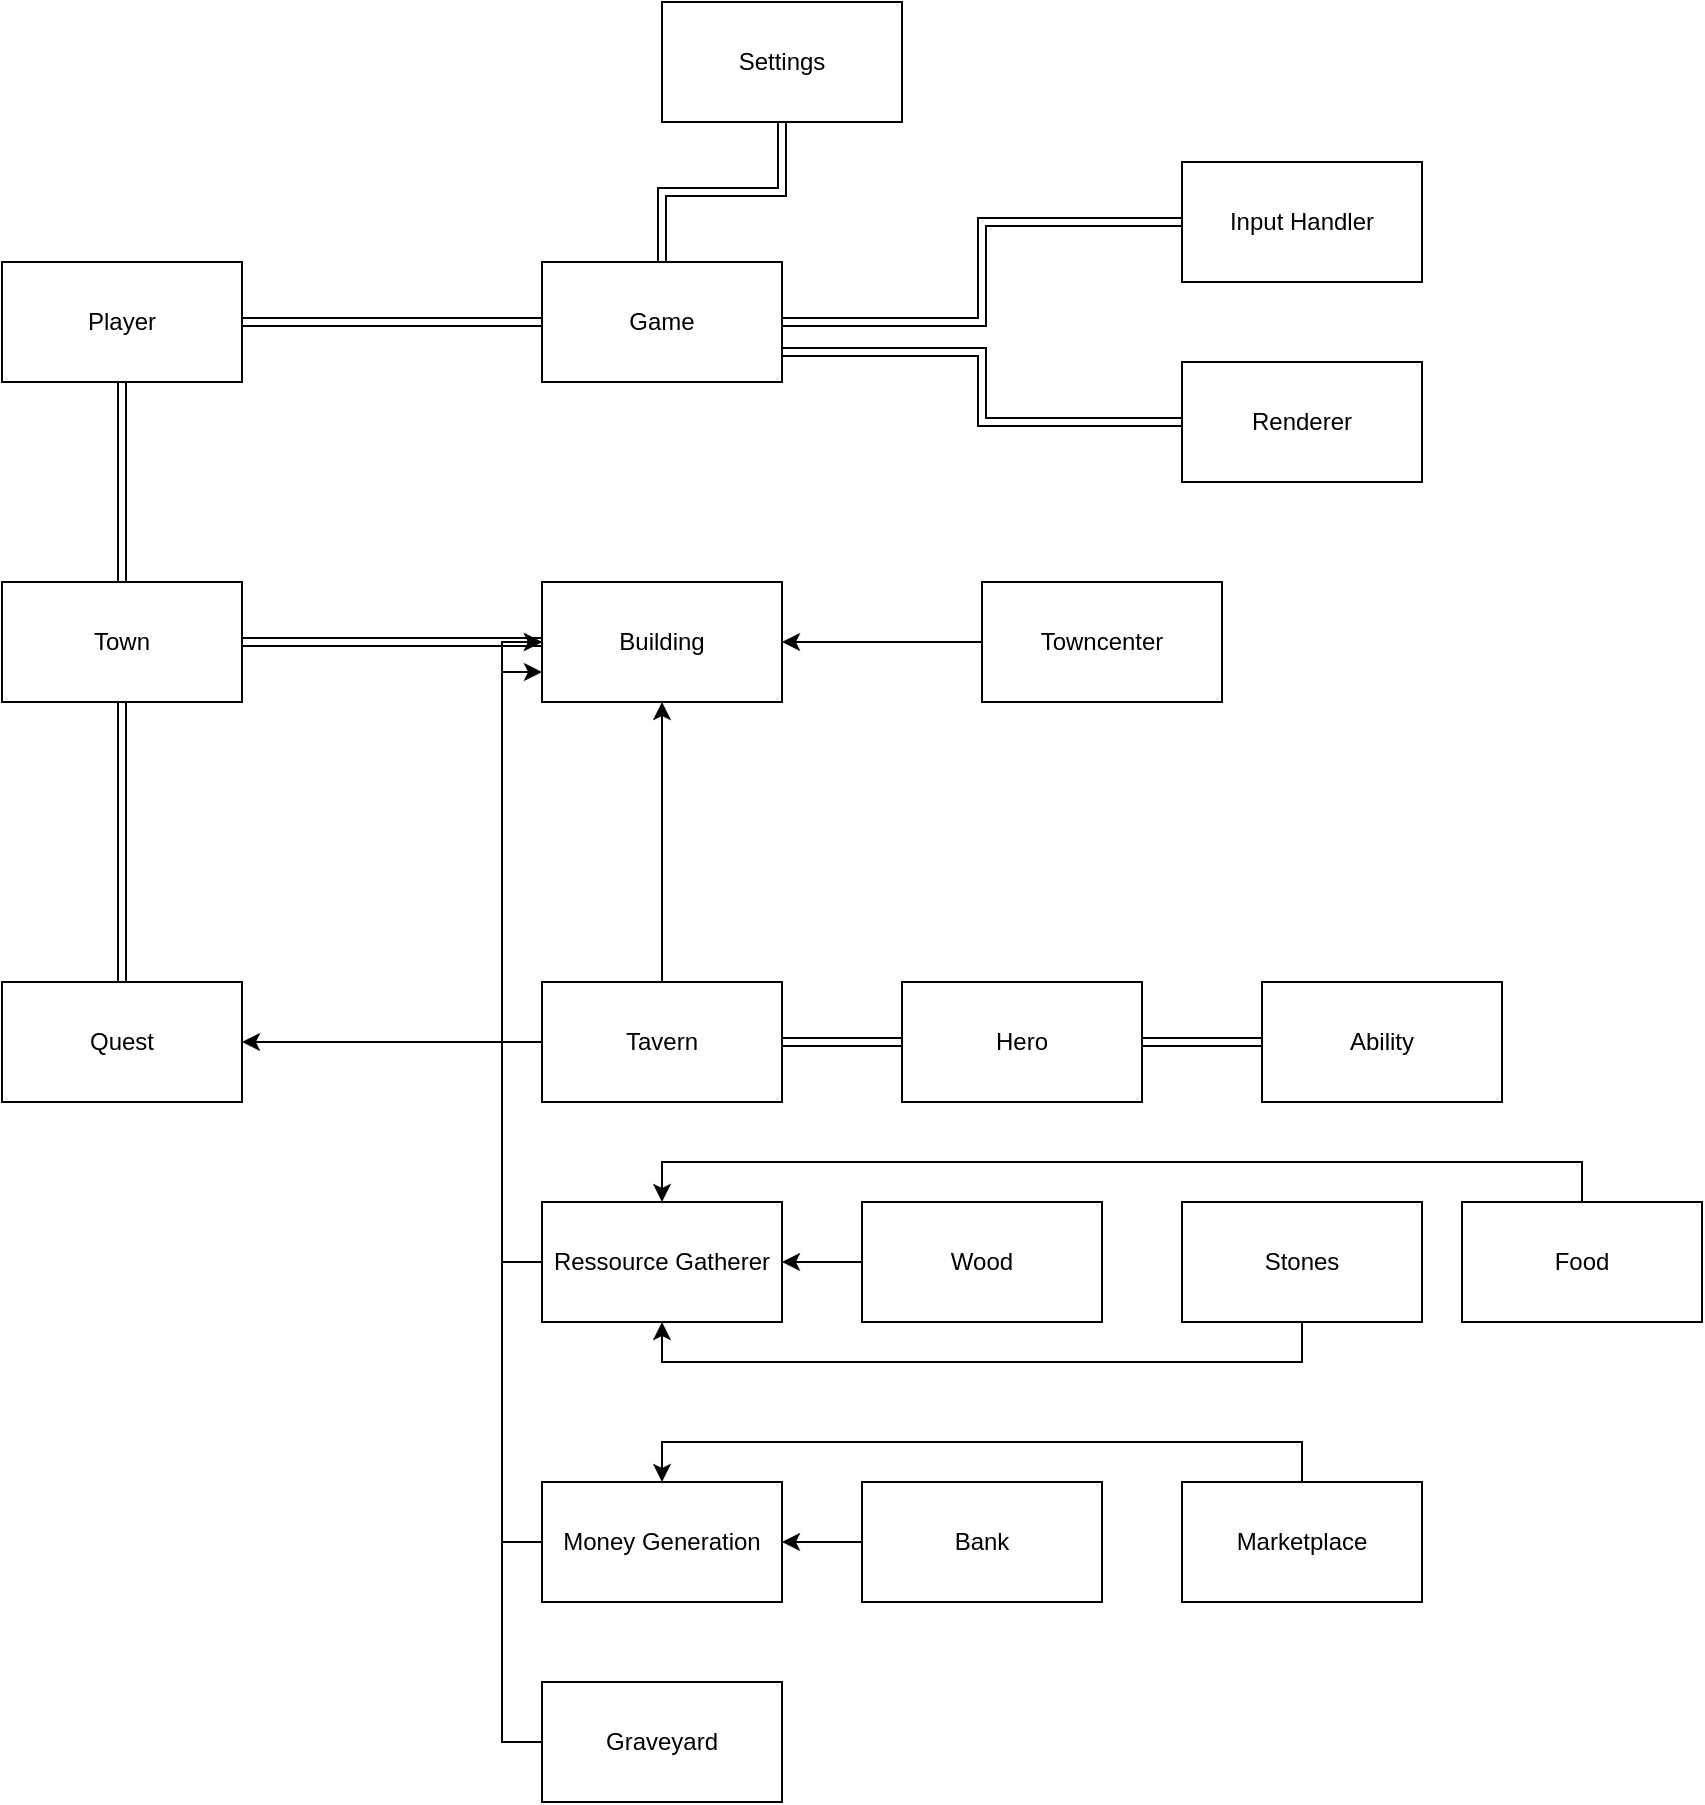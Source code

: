 <mxfile version="18.2.1" type="device"><diagram id="6tvVT62ehhPygwVcgKxt" name="Page-1"><mxGraphModel dx="1673" dy="918" grid="1" gridSize="10" guides="1" tooltips="1" connect="1" arrows="1" fold="1" page="1" pageScale="1" pageWidth="850" pageHeight="1100" math="0" shadow="0"><root><mxCell id="0"/><mxCell id="1" parent="0"/><mxCell id="yyqtFL6scXEji4fby5Q--25" style="edgeStyle=orthogonalEdgeStyle;rounded=0;orthogonalLoop=1;jettySize=auto;html=1;exitX=0.5;exitY=1;exitDx=0;exitDy=0;shape=link;" edge="1" parent="1" source="yyqtFL6scXEji4fby5Q--1" target="yyqtFL6scXEji4fby5Q--2"><mxGeometry relative="1" as="geometry"/></mxCell><mxCell id="yyqtFL6scXEji4fby5Q--1" value="Settings" style="rounded=0;whiteSpace=wrap;html=1;" vertex="1" parent="1"><mxGeometry x="350" y="30" width="120" height="60" as="geometry"/></mxCell><mxCell id="yyqtFL6scXEji4fby5Q--16" style="edgeStyle=orthogonalEdgeStyle;shape=link;rounded=0;orthogonalLoop=1;jettySize=auto;html=1;exitX=1;exitY=0.5;exitDx=0;exitDy=0;" edge="1" parent="1" source="yyqtFL6scXEji4fby5Q--2" target="yyqtFL6scXEji4fby5Q--5"><mxGeometry relative="1" as="geometry"/></mxCell><mxCell id="yyqtFL6scXEji4fby5Q--17" style="edgeStyle=orthogonalEdgeStyle;shape=link;rounded=0;orthogonalLoop=1;jettySize=auto;html=1;exitX=1;exitY=0.75;exitDx=0;exitDy=0;entryX=0;entryY=0.5;entryDx=0;entryDy=0;" edge="1" parent="1" source="yyqtFL6scXEji4fby5Q--2" target="yyqtFL6scXEji4fby5Q--4"><mxGeometry relative="1" as="geometry"/></mxCell><mxCell id="yyqtFL6scXEji4fby5Q--2" value="Game" style="rounded=0;whiteSpace=wrap;html=1;" vertex="1" parent="1"><mxGeometry x="290" y="160" width="120" height="60" as="geometry"/></mxCell><mxCell id="yyqtFL6scXEji4fby5Q--18" style="edgeStyle=orthogonalEdgeStyle;shape=link;rounded=0;orthogonalLoop=1;jettySize=auto;html=1;exitX=1;exitY=0.5;exitDx=0;exitDy=0;" edge="1" parent="1" source="yyqtFL6scXEji4fby5Q--3" target="yyqtFL6scXEji4fby5Q--2"><mxGeometry relative="1" as="geometry"/></mxCell><mxCell id="yyqtFL6scXEji4fby5Q--19" style="edgeStyle=orthogonalEdgeStyle;shape=link;rounded=0;orthogonalLoop=1;jettySize=auto;html=1;exitX=0.5;exitY=1;exitDx=0;exitDy=0;entryX=0.5;entryY=0;entryDx=0;entryDy=0;" edge="1" parent="1" source="yyqtFL6scXEji4fby5Q--3" target="yyqtFL6scXEji4fby5Q--7"><mxGeometry relative="1" as="geometry"/></mxCell><mxCell id="yyqtFL6scXEji4fby5Q--3" value="Player" style="rounded=0;whiteSpace=wrap;html=1;" vertex="1" parent="1"><mxGeometry x="20" y="160" width="120" height="60" as="geometry"/></mxCell><mxCell id="yyqtFL6scXEji4fby5Q--4" value="Renderer" style="rounded=0;whiteSpace=wrap;html=1;" vertex="1" parent="1"><mxGeometry x="610" y="210" width="120" height="60" as="geometry"/></mxCell><mxCell id="yyqtFL6scXEji4fby5Q--5" value="&lt;div&gt;Input Handler&lt;/div&gt;" style="rounded=0;whiteSpace=wrap;html=1;" vertex="1" parent="1"><mxGeometry x="610" y="110" width="120" height="60" as="geometry"/></mxCell><mxCell id="yyqtFL6scXEji4fby5Q--6" value="Building" style="rounded=0;whiteSpace=wrap;html=1;" vertex="1" parent="1"><mxGeometry x="290" y="320" width="120" height="60" as="geometry"/></mxCell><mxCell id="yyqtFL6scXEji4fby5Q--20" style="edgeStyle=orthogonalEdgeStyle;shape=link;rounded=0;orthogonalLoop=1;jettySize=auto;html=1;exitX=1;exitY=0.5;exitDx=0;exitDy=0;entryX=0;entryY=0.5;entryDx=0;entryDy=0;" edge="1" parent="1" source="yyqtFL6scXEji4fby5Q--7" target="yyqtFL6scXEji4fby5Q--6"><mxGeometry relative="1" as="geometry"/></mxCell><mxCell id="yyqtFL6scXEji4fby5Q--21" style="edgeStyle=orthogonalEdgeStyle;shape=link;rounded=0;orthogonalLoop=1;jettySize=auto;html=1;exitX=0.5;exitY=1;exitDx=0;exitDy=0;" edge="1" parent="1" source="yyqtFL6scXEji4fby5Q--7" target="yyqtFL6scXEji4fby5Q--11"><mxGeometry relative="1" as="geometry"/></mxCell><mxCell id="yyqtFL6scXEji4fby5Q--7" value="Town" style="rounded=0;whiteSpace=wrap;html=1;" vertex="1" parent="1"><mxGeometry x="20" y="320" width="120" height="60" as="geometry"/></mxCell><mxCell id="yyqtFL6scXEji4fby5Q--8" value="Ability" style="rounded=0;whiteSpace=wrap;html=1;" vertex="1" parent="1"><mxGeometry x="650" y="520" width="120" height="60" as="geometry"/></mxCell><mxCell id="yyqtFL6scXEji4fby5Q--23" style="edgeStyle=orthogonalEdgeStyle;shape=link;rounded=0;orthogonalLoop=1;jettySize=auto;html=1;exitX=1;exitY=0.5;exitDx=0;exitDy=0;entryX=0;entryY=0.5;entryDx=0;entryDy=0;" edge="1" parent="1" source="yyqtFL6scXEji4fby5Q--9" target="yyqtFL6scXEji4fby5Q--8"><mxGeometry relative="1" as="geometry"/></mxCell><mxCell id="yyqtFL6scXEji4fby5Q--9" value="Hero" style="rounded=0;whiteSpace=wrap;html=1;" vertex="1" parent="1"><mxGeometry x="470" y="520" width="120" height="60" as="geometry"/></mxCell><mxCell id="yyqtFL6scXEji4fby5Q--22" style="edgeStyle=orthogonalEdgeStyle;shape=link;rounded=0;orthogonalLoop=1;jettySize=auto;html=1;exitX=1;exitY=0.5;exitDx=0;exitDy=0;entryX=0;entryY=0.5;entryDx=0;entryDy=0;" edge="1" parent="1" source="yyqtFL6scXEji4fby5Q--10" target="yyqtFL6scXEji4fby5Q--9"><mxGeometry relative="1" as="geometry"/></mxCell><mxCell id="yyqtFL6scXEji4fby5Q--24" style="edgeStyle=orthogonalEdgeStyle;rounded=0;orthogonalLoop=1;jettySize=auto;html=1;exitX=0.5;exitY=0;exitDx=0;exitDy=0;entryX=0.5;entryY=1;entryDx=0;entryDy=0;" edge="1" parent="1" source="yyqtFL6scXEji4fby5Q--10" target="yyqtFL6scXEji4fby5Q--6"><mxGeometry relative="1" as="geometry"/></mxCell><mxCell id="yyqtFL6scXEji4fby5Q--31" style="edgeStyle=orthogonalEdgeStyle;rounded=0;orthogonalLoop=1;jettySize=auto;html=1;exitX=0;exitY=0.5;exitDx=0;exitDy=0;" edge="1" parent="1" source="yyqtFL6scXEji4fby5Q--10" target="yyqtFL6scXEji4fby5Q--11"><mxGeometry relative="1" as="geometry"/></mxCell><mxCell id="yyqtFL6scXEji4fby5Q--10" value="Tavern" style="rounded=0;whiteSpace=wrap;html=1;" vertex="1" parent="1"><mxGeometry x="290" y="520" width="120" height="60" as="geometry"/></mxCell><mxCell id="yyqtFL6scXEji4fby5Q--11" value="Quest" style="rounded=0;whiteSpace=wrap;html=1;" vertex="1" parent="1"><mxGeometry x="20" y="520" width="120" height="60" as="geometry"/></mxCell><mxCell id="yyqtFL6scXEji4fby5Q--28" style="edgeStyle=orthogonalEdgeStyle;rounded=0;orthogonalLoop=1;jettySize=auto;html=1;exitX=0;exitY=0.5;exitDx=0;exitDy=0;entryX=0;entryY=0.75;entryDx=0;entryDy=0;" edge="1" parent="1" source="yyqtFL6scXEji4fby5Q--26" target="yyqtFL6scXEji4fby5Q--6"><mxGeometry relative="1" as="geometry"/></mxCell><mxCell id="yyqtFL6scXEji4fby5Q--26" value="&lt;div&gt;Ressource Gatherer&lt;/div&gt;" style="rounded=0;whiteSpace=wrap;html=1;" vertex="1" parent="1"><mxGeometry x="290" y="630" width="120" height="60" as="geometry"/></mxCell><mxCell id="yyqtFL6scXEji4fby5Q--30" style="edgeStyle=orthogonalEdgeStyle;rounded=0;orthogonalLoop=1;jettySize=auto;html=1;exitX=0;exitY=0.5;exitDx=0;exitDy=0;entryX=0;entryY=0.5;entryDx=0;entryDy=0;" edge="1" parent="1" source="yyqtFL6scXEji4fby5Q--29" target="yyqtFL6scXEji4fby5Q--6"><mxGeometry relative="1" as="geometry"/></mxCell><mxCell id="yyqtFL6scXEji4fby5Q--29" value="Money Generation" style="rounded=0;whiteSpace=wrap;html=1;" vertex="1" parent="1"><mxGeometry x="290" y="770" width="120" height="60" as="geometry"/></mxCell><mxCell id="yyqtFL6scXEji4fby5Q--41" style="edgeStyle=orthogonalEdgeStyle;rounded=0;orthogonalLoop=1;jettySize=auto;html=1;exitX=0;exitY=0.5;exitDx=0;exitDy=0;" edge="1" parent="1" source="yyqtFL6scXEji4fby5Q--32" target="yyqtFL6scXEji4fby5Q--26"><mxGeometry relative="1" as="geometry"/></mxCell><mxCell id="yyqtFL6scXEji4fby5Q--32" value="Wood" style="rounded=0;whiteSpace=wrap;html=1;" vertex="1" parent="1"><mxGeometry x="450" y="630" width="120" height="60" as="geometry"/></mxCell><mxCell id="yyqtFL6scXEji4fby5Q--39" style="edgeStyle=orthogonalEdgeStyle;rounded=0;orthogonalLoop=1;jettySize=auto;html=1;exitX=0.5;exitY=1;exitDx=0;exitDy=0;entryX=0.5;entryY=1;entryDx=0;entryDy=0;" edge="1" parent="1" source="yyqtFL6scXEji4fby5Q--33" target="yyqtFL6scXEji4fby5Q--26"><mxGeometry relative="1" as="geometry"/></mxCell><mxCell id="yyqtFL6scXEji4fby5Q--33" value="Stones" style="rounded=0;whiteSpace=wrap;html=1;" vertex="1" parent="1"><mxGeometry x="610" y="630" width="120" height="60" as="geometry"/></mxCell><mxCell id="yyqtFL6scXEji4fby5Q--40" style="edgeStyle=orthogonalEdgeStyle;rounded=0;orthogonalLoop=1;jettySize=auto;html=1;exitX=0.5;exitY=0;exitDx=0;exitDy=0;entryX=0.5;entryY=0;entryDx=0;entryDy=0;" edge="1" parent="1" source="yyqtFL6scXEji4fby5Q--34" target="yyqtFL6scXEji4fby5Q--26"><mxGeometry relative="1" as="geometry"/></mxCell><mxCell id="yyqtFL6scXEji4fby5Q--34" value="Food" style="rounded=0;whiteSpace=wrap;html=1;" vertex="1" parent="1"><mxGeometry x="750" y="630" width="120" height="60" as="geometry"/></mxCell><mxCell id="yyqtFL6scXEji4fby5Q--42" style="edgeStyle=orthogonalEdgeStyle;rounded=0;orthogonalLoop=1;jettySize=auto;html=1;exitX=0;exitY=0.5;exitDx=0;exitDy=0;entryX=1;entryY=0.5;entryDx=0;entryDy=0;" edge="1" parent="1" source="yyqtFL6scXEji4fby5Q--35" target="yyqtFL6scXEji4fby5Q--29"><mxGeometry relative="1" as="geometry"/></mxCell><mxCell id="yyqtFL6scXEji4fby5Q--35" value="Bank" style="rounded=0;whiteSpace=wrap;html=1;" vertex="1" parent="1"><mxGeometry x="450" y="770" width="120" height="60" as="geometry"/></mxCell><mxCell id="yyqtFL6scXEji4fby5Q--43" style="edgeStyle=orthogonalEdgeStyle;rounded=0;orthogonalLoop=1;jettySize=auto;html=1;exitX=0.5;exitY=0;exitDx=0;exitDy=0;entryX=0.5;entryY=0;entryDx=0;entryDy=0;" edge="1" parent="1" source="yyqtFL6scXEji4fby5Q--36" target="yyqtFL6scXEji4fby5Q--29"><mxGeometry relative="1" as="geometry"/></mxCell><mxCell id="yyqtFL6scXEji4fby5Q--36" value="Marketplace" style="rounded=0;whiteSpace=wrap;html=1;" vertex="1" parent="1"><mxGeometry x="610" y="770" width="120" height="60" as="geometry"/></mxCell><mxCell id="yyqtFL6scXEji4fby5Q--45" style="edgeStyle=orthogonalEdgeStyle;rounded=0;orthogonalLoop=1;jettySize=auto;html=1;exitX=0;exitY=0.5;exitDx=0;exitDy=0;" edge="1" parent="1" source="yyqtFL6scXEji4fby5Q--44" target="yyqtFL6scXEji4fby5Q--6"><mxGeometry relative="1" as="geometry"/></mxCell><mxCell id="yyqtFL6scXEji4fby5Q--44" value="Towncenter" style="rounded=0;whiteSpace=wrap;html=1;" vertex="1" parent="1"><mxGeometry x="510" y="320" width="120" height="60" as="geometry"/></mxCell><mxCell id="yyqtFL6scXEji4fby5Q--47" style="edgeStyle=orthogonalEdgeStyle;rounded=0;orthogonalLoop=1;jettySize=auto;html=1;exitX=0;exitY=0.5;exitDx=0;exitDy=0;entryX=0;entryY=0.5;entryDx=0;entryDy=0;" edge="1" parent="1" source="yyqtFL6scXEji4fby5Q--46" target="yyqtFL6scXEji4fby5Q--6"><mxGeometry relative="1" as="geometry"/></mxCell><mxCell id="yyqtFL6scXEji4fby5Q--46" value="&lt;div&gt;Graveyard&lt;/div&gt;" style="rounded=0;whiteSpace=wrap;html=1;" vertex="1" parent="1"><mxGeometry x="290" y="870" width="120" height="60" as="geometry"/></mxCell></root></mxGraphModel></diagram></mxfile>